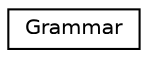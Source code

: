 digraph "Graphical Class Hierarchy"
{
 // LATEX_PDF_SIZE
  edge [fontname="Helvetica",fontsize="10",labelfontname="Helvetica",labelfontsize="10"];
  node [fontname="Helvetica",fontsize="10",shape=record];
  rankdir="LR";
  Node0 [label="Grammar",height=0.2,width=0.4,color="black", fillcolor="white", style="filled",URL="$classGrammar.html",tooltip="This is the class that represents the grammar."];
}
